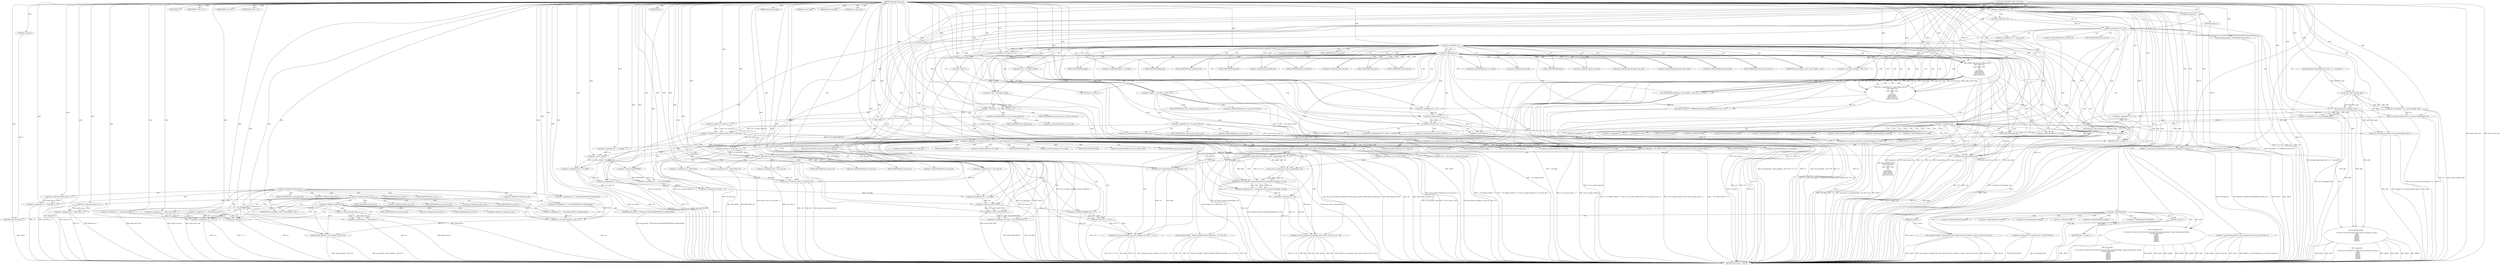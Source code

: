 digraph hostapd_notif_assoc {  
"1000124" [label = "(METHOD,hostapd_notif_assoc)" ]
"1000642" [label = "(METHOD_RETURN,int __fastcall)" ]
"1000125" [label = "(PARAM,hostapd_data *hapd)" ]
"1000126" [label = "(PARAM,const u8 *addr)" ]
"1000127" [label = "(PARAM,const u8 *req_ies)" ]
"1000128" [label = "(PARAM,size_t req_ies_len)" ]
"1000129" [label = "(PARAM,int reassoc)" ]
"1000155" [label = "(<operator>.logicalNot,!addr)" ]
"1000158" [label = "(wpa_printf,wpa_printf(2, \"hostapd_notif_assoc: Skip event with no address\", req_ies, req_ies_len, reassoc))" ]
"1000164" [label = "(RETURN,return -1;,return -1;)" ]
"1000165" [label = "(<operator>.minus,-1)" ]
"1000168" [label = "(wpa_printf,wpa_printf(\n      2,\n      \"%s: Invalid SA=%02x:%02x:%02x:%02x:%02x:%02x in received indication - ignore this indication silently\",\n      \"hostapd_notif_assoc\",\n      *addr,\n      addr[1],\n      addr[2],\n      addr[3],\n      addr[4],\n      addr[5]))" ]
"1000189" [label = "(RETURN,return 0;,return 0;)" ]
"1000190" [label = "(LITERAL,0,return 0;)" ]
"1000191" [label = "(hostapd_logger,hostapd_logger(hapd, addr, 1u, 2, \"associated\"))" ]
"1000197" [label = "(ieee802_11_parse_elems,ieee802_11_parse_elems(req_ies, req_ies_len, &elems, 0))" ]
"1000208" [label = "(<operator>.assignment,v11 = elems.wps_ie_len)" ]
"1000213" [label = "(<operator>.assignment,v12 = elems.wps_ie - 2)" ]
"1000215" [label = "(<operator>.subtraction,elems.wps_ie - 2)" ]
"1000220" [label = "(<operator>.assignment,v13 = \"STA included WPS IE in (Re)AssocReq\")" ]
"1000224" [label = "(<operator>.assignment,v14 = v11 + 2)" ]
"1000226" [label = "(<operator>.addition,v11 + 2)" ]
"1000229" [label = "(wpa_printf,wpa_printf(2, (const unsigned __int8 *)v13))" ]
"1000231" [label = "(<operator>.cast,(const unsigned __int8 *)v13)" ]
"1000240" [label = "(<operator>.assignment,v11 = elems.rsn_ie_len)" ]
"1000245" [label = "(<operator>.assignment,v12 = elems.rsn_ie - 2)" ]
"1000247" [label = "(<operator>.subtraction,elems.rsn_ie - 2)" ]
"1000252" [label = "(<operator>.assignment,v13 = \"STA included RSN IE in (Re)AssocReq\")" ]
"1000261" [label = "(<operator>.assignment,v11 = elems.wpa_ie_len)" ]
"1000266" [label = "(<operator>.assignment,v12 = elems.wpa_ie - 2)" ]
"1000268" [label = "(<operator>.subtraction,elems.wpa_ie - 2)" ]
"1000273" [label = "(<operator>.assignment,v13 = \"STA included WPA IE in (Re)AssocReq\")" ]
"1000277" [label = "(wpa_printf,wpa_printf(2, \"STA did not include WPS/RSN/WPA IE in (Re)AssocReq\"))" ]
"1000280" [label = "(IDENTIFIER,L,)" ]
"1000281" [label = "(IDENTIFIER,L,)" ]
"1000283" [label = "(<operator>.assignment,v15 = ap_get_sta(hapd, addr))" ]
"1000285" [label = "(ap_get_sta,ap_get_sta(hapd, addr))" ]
"1000289" [label = "(IDENTIFIER,v15,if ( v15 ))" ]
"1000291" [label = "(<operator>.assignment,v16 = v15)" ]
"1000294" [label = "(ap_sta_no_session_timeout,ap_sta_no_session_timeout(hapd, v15))" ]
"1000297" [label = "(accounting_sta_stop,accounting_sta_stop(hapd, v16))" ]
"1000300" [label = "(<operator>.assignment,v16->timeout_next = STA_NULLFUNC)" ]
"1000307" [label = "(<operator>.assignment,v16 = ap_sta_add(hapd, addr))" ]
"1000309" [label = "(ap_sta_add,ap_sta_add(hapd, addr))" ]
"1000313" [label = "(<operator>.logicalNot,!v16)" ]
"1000316" [label = "(hostapd_drv_sta_disassoc,hostapd_drv_sta_disassoc(hapd, addr, 5))" ]
"1000320" [label = "(RETURN,return -1;,return -1;)" ]
"1000321" [label = "(<operator>.minus,-1)" ]
"1000323" [label = "(<operators>.assignmentAnd,v16->flags &= 0xFFFECFFF)" ]
"1000329" [label = "(wpa_printf,wpa_printf(\n      3,\n      \"STA %02x:%02x:%02x:%02x:%02x:%02x not allowed to connect\",\n      *addr,\n      addr[1],\n      addr[2],\n      addr[3],\n      addr[4],\n      addr[5]))" ]
"1000349" [label = "(<operator>.assignment,v23 = 1)" ]
"1000353" [label = "(ap_copy_sta_supp_op_classes,ap_copy_sta_supp_op_classes(v16, elems.supp_op_classes, elems.supp_op_classes_len))" ]
"1000362" [label = "(<operator>.logicalNot,!hapd->conf->wpa)" ]
"1000370" [label = "(<operator>.logicalOr,!v12 || !v14)" ]
"1000371" [label = "(<operator>.logicalNot,!v12)" ]
"1000373" [label = "(<operator>.logicalNot,!v14)" ]
"1000376" [label = "(wpa_printf,wpa_printf(2, \"No WPA/RSN IE from STA\"))" ]
"1000380" [label = "(<operator>.assignment,v17 = v16->wpa_sm)" ]
"1000386" [label = "(<operator>.logicalNot,!v17)" ]
"1000389" [label = "(<operator>.assignment,v16->wpa_sm = v17)" ]
"1000395" [label = "(<operator>.logicalNot,!v17)" ]
"1000398" [label = "(wpa_printf,wpa_printf(5, \"Failed to initialize WPA state machine\", v18, v19, v20))" ]
"1000404" [label = "(RETURN,return -1;,return -1;)" ]
"1000405" [label = "(<operator>.minus,-1)" ]
"1000407" [label = "(<operator>.assignment,v21 = wpa_validate_wpa_ie(\n          hapd->wpa_auth,\n          v17,\n          hapd->iface->freq,\n          v12,\n          v14,\n          elems.mdie,\n          elems.mdie_len,\n          elems.owe_dh,\n          elems.owe_dh_len))" ]
"1000409" [label = "(wpa_validate_wpa_ie,wpa_validate_wpa_ie(\n          hapd->wpa_auth,\n          v17,\n          hapd->iface->freq,\n          v12,\n          v14,\n          elems.mdie,\n          elems.mdie_len,\n          elems.owe_dh,\n          elems.owe_dh_len))" ]
"1000434" [label = "(IDENTIFIER,v21,if ( v21 ))" ]
"1000436" [label = "(<operator>.assignment,v22 = v21)" ]
"1000439" [label = "(wpa_printf,wpa_printf(2, \"WPA/RSN information element rejected? (res %u)\", v21))" ]
"1000443" [label = "(wpa_hexdump,wpa_hexdump(2, (const unsigned __int8 *)\"IE\", v12, v14))" ]
"1000445" [label = "(<operator>.cast,(const unsigned __int8 *)\"IE\")" ]
"1000451" [label = "(<operator>.lessThan,v22 - 2 < 7)" ]
"1000452" [label = "(<operator>.subtraction,v22 - 2)" ]
"1000457" [label = "(<operator>.assignment,v23 = dword_47D640[v22 - 2])" ]
"1000461" [label = "(<operator>.subtraction,v22 - 2)" ]
"1000465" [label = "(hostapd_drv_sta_disassoc,hostapd_drv_sta_disassoc(hapd, v16->addr, v23))" ]
"1000471" [label = "(ap_free_sta,ap_free_sta(hapd, v16))" ]
"1000474" [label = "(RETURN,return -1;,return -1;)" ]
"1000475" [label = "(<operator>.minus,-1)" ]
"1000478" [label = "(<operator>.assignment,v23 = 13)" ]
"1000483" [label = "(<operator>.logicalAnd,(~v16->flags & 0x402) == 0 && !v16->sa_query_timed_out && v16->sa_query_count >= 1)" ]
"1000484" [label = "(<operator>.equals,(~v16->flags & 0x402) == 0)" ]
"1000485" [label = "(<operator>.and,~v16->flags & 0x402)" ]
"1000491" [label = "(<operator>.logicalAnd,!v16->sa_query_timed_out && v16->sa_query_count >= 1)" ]
"1000492" [label = "(<operator>.logicalNot,!v16->sa_query_timed_out)" ]
"1000496" [label = "(<operator>.greaterEqualsThan,v16->sa_query_count >= 1)" ]
"1000501" [label = "(ap_check_sa_query_timeout,ap_check_sa_query_timeout(hapd, v16))" ]
"1000505" [label = "(<operator>.logicalOr,(~v16->flags & 0x402) != 0 || v16->sa_query_timed_out || v16->auth_alg == 2)" ]
"1000506" [label = "(<operator>.notEquals,(~v16->flags & 0x402) != 0)" ]
"1000507" [label = "(<operator>.and,~v16->flags & 0x402)" ]
"1000513" [label = "(<operator>.logicalOr,v16->sa_query_timed_out || v16->auth_alg == 2)" ]
"1000517" [label = "(<operator>.equals,v16->auth_alg == 2)" ]
"1000523" [label = "(<operator>.assignment,v24 = wpa_auth_uses_mfp(v16->wpa_sm))" ]
"1000525" [label = "(wpa_auth_uses_mfp,wpa_auth_uses_mfp(v16->wpa_sm))" ]
"1000529" [label = "(<operator>.assignment,v25 = v16->flags)" ]
"1000534" [label = "(<operator>.assignment,v26 = v25 | 0x400)" ]
"1000536" [label = "(<operator>.or,v25 | 0x400)" ]
"1000539" [label = "(<operator>.assignment,v27 = v25 & 0xFFFFFBFF)" ]
"1000541" [label = "(<operator>.and,v25 & 0xFFFFFBFF)" ]
"1000545" [label = "(IDENTIFIER,v24,if ( v24 ))" ]
"1000546" [label = "(<operator>.assignment,v27 = v26)" ]
"1000549" [label = "(<operator>.assignment,v16->flags = v27)" ]
"1000555" [label = "(<operator>.assignment,v28 = v16->flags)" ]
"1000560" [label = "(<operator>.assignment,v16->flags = v28 & 0xFFF7FFFF | 3)" ]
"1000564" [label = "(<operator>.or,v28 & 0xFFF7FFFF | 3)" ]
"1000565" [label = "(<operator>.and,v28 & 0xFFF7FFFF)" ]
"1000569" [label = "(hostapd_set_sta_flags,hostapd_set_sta_flags(hapd, v16))" ]
"1000573" [label = "(<operator>.logicalAnd,reassoc && v16->auth_alg == 2)" ]
"1000575" [label = "(<operator>.equals,v16->auth_alg == 2)" ]
"1000581" [label = "(<operator>.assignment,v29 = v16->wpa_sm)" ]
"1000586" [label = "(<operator>.assignment,v30 = WPA_ASSOC_FT)" ]
"1000591" [label = "(<operator>.assignment,v29 = v16->wpa_sm)" ]
"1000596" [label = "(<operator>.assignment,v30 = WPA_ASSOC)" ]
"1000599" [label = "(wpa_auth_sm_event,wpa_auth_sm_event(v29, v30))" ]
"1000602" [label = "(hostapd_new_assoc_sta,hostapd_new_assoc_sta(hapd, v16, (v28 >> 1) & 1))" ]
"1000605" [label = "(<operator>.and,(v28 >> 1) & 1)" ]
"1000606" [label = "(<operator>.arithmeticShiftRight,v28 >> 1)" ]
"1000610" [label = "(ieee802_1x_notify_port_enabled,ieee802_1x_notify_port_enabled(v16->eapol_sm, 1))" ]
"1000615" [label = "(RETURN,return 0;,return 0;)" ]
"1000616" [label = "(LITERAL,0,return 0;)" ]
"1000618" [label = "(<operator>.logicalNot,!v16->sa_query_count)" ]
"1000622" [label = "(ap_sta_start_sa_query,ap_sta_start_sa_query(hapd, v16))" ]
"1000625" [label = "(<operator>.assignment,v31 = hostapd_eid_assoc_comeback_time(hapd, v16, eid))" ]
"1000627" [label = "(hostapd_eid_assoc_comeback_time,hostapd_eid_assoc_comeback_time(hapd, v16, eid))" ]
"1000631" [label = "(hostapd_sta_assoc,hostapd_sta_assoc(hapd, addr, reassoc, 0x1Eu, eid, v31 - eid))" ]
"1000637" [label = "(<operator>.subtraction,v31 - eid)" ]
"1000640" [label = "(RETURN,return 0;,return 0;)" ]
"1000641" [label = "(LITERAL,0,return 0;)" ]
"1000172" [label = "(<operator>.indirection,*addr)" ]
"1000174" [label = "(<operator>.indirectIndexAccess,addr[1])" ]
"1000177" [label = "(<operator>.indirectIndexAccess,addr[2])" ]
"1000180" [label = "(<operator>.indirectIndexAccess,addr[3])" ]
"1000183" [label = "(<operator>.indirectIndexAccess,addr[4])" ]
"1000186" [label = "(<operator>.indirectIndexAccess,addr[5])" ]
"1000204" [label = "(<operator>.fieldAccess,elems.wps_ie)" ]
"1000210" [label = "(<operator>.fieldAccess,elems.wps_ie_len)" ]
"1000212" [label = "(FIELD_IDENTIFIER,wps_ie_len,wps_ie_len)" ]
"1000216" [label = "(<operator>.fieldAccess,elems.wps_ie)" ]
"1000218" [label = "(FIELD_IDENTIFIER,wps_ie,wps_ie)" ]
"1000232" [label = "(UNKNOWN,const unsigned __int8 *,const unsigned __int8 *)" ]
"1000236" [label = "(<operator>.fieldAccess,elems.rsn_ie)" ]
"1000238" [label = "(FIELD_IDENTIFIER,rsn_ie,rsn_ie)" ]
"1000242" [label = "(<operator>.fieldAccess,elems.rsn_ie_len)" ]
"1000244" [label = "(FIELD_IDENTIFIER,rsn_ie_len,rsn_ie_len)" ]
"1000248" [label = "(<operator>.fieldAccess,elems.rsn_ie)" ]
"1000250" [label = "(FIELD_IDENTIFIER,rsn_ie,rsn_ie)" ]
"1000257" [label = "(<operator>.fieldAccess,elems.wpa_ie)" ]
"1000259" [label = "(FIELD_IDENTIFIER,wpa_ie,wpa_ie)" ]
"1000263" [label = "(<operator>.fieldAccess,elems.wpa_ie_len)" ]
"1000265" [label = "(FIELD_IDENTIFIER,wpa_ie_len,wpa_ie_len)" ]
"1000269" [label = "(<operator>.fieldAccess,elems.wpa_ie)" ]
"1000271" [label = "(FIELD_IDENTIFIER,wpa_ie,wpa_ie)" ]
"1000324" [label = "(<operator>.indirectFieldAccess,v16->flags)" ]
"1000326" [label = "(FIELD_IDENTIFIER,flags,flags)" ]
"1000332" [label = "(<operator>.indirection,*addr)" ]
"1000334" [label = "(<operator>.indirectIndexAccess,addr[1])" ]
"1000337" [label = "(<operator>.indirectIndexAccess,addr[2])" ]
"1000340" [label = "(<operator>.indirectIndexAccess,addr[3])" ]
"1000343" [label = "(<operator>.indirectIndexAccess,addr[4])" ]
"1000346" [label = "(<operator>.indirectIndexAccess,addr[5])" ]
"1000382" [label = "(<operator>.indirectFieldAccess,v16->wpa_sm)" ]
"1000384" [label = "(FIELD_IDENTIFIER,wpa_sm,wpa_sm)" ]
"1000390" [label = "(<operator>.indirectFieldAccess,v16->wpa_sm)" ]
"1000392" [label = "(FIELD_IDENTIFIER,wpa_sm,wpa_sm)" ]
"1000410" [label = "(<operator>.indirectFieldAccess,hapd->wpa_auth)" ]
"1000412" [label = "(FIELD_IDENTIFIER,wpa_auth,wpa_auth)" ]
"1000414" [label = "(<operator>.indirectFieldAccess,hapd->iface->freq)" ]
"1000415" [label = "(<operator>.indirectFieldAccess,hapd->iface)" ]
"1000417" [label = "(FIELD_IDENTIFIER,iface,iface)" ]
"1000418" [label = "(FIELD_IDENTIFIER,freq,freq)" ]
"1000421" [label = "(<operator>.fieldAccess,elems.mdie)" ]
"1000423" [label = "(FIELD_IDENTIFIER,mdie,mdie)" ]
"1000424" [label = "(<operator>.fieldAccess,elems.mdie_len)" ]
"1000426" [label = "(FIELD_IDENTIFIER,mdie_len,mdie_len)" ]
"1000427" [label = "(<operator>.fieldAccess,elems.owe_dh)" ]
"1000429" [label = "(FIELD_IDENTIFIER,owe_dh,owe_dh)" ]
"1000430" [label = "(<operator>.fieldAccess,elems.owe_dh_len)" ]
"1000432" [label = "(FIELD_IDENTIFIER,owe_dh_len,owe_dh_len)" ]
"1000446" [label = "(UNKNOWN,const unsigned __int8 *,const unsigned __int8 *)" ]
"1000459" [label = "(<operator>.indirectIndexAccess,dword_47D640[v22 - 2])" ]
"1000467" [label = "(<operator>.indirectFieldAccess,v16->addr)" ]
"1000469" [label = "(FIELD_IDENTIFIER,addr,addr)" ]
"1000486" [label = "(<operator>.indirectFieldAccess,~v16->flags)" ]
"1000488" [label = "(FIELD_IDENTIFIER,flags,flags)" ]
"1000493" [label = "(<operator>.indirectFieldAccess,v16->sa_query_timed_out)" ]
"1000495" [label = "(FIELD_IDENTIFIER,sa_query_timed_out,sa_query_timed_out)" ]
"1000497" [label = "(<operator>.indirectFieldAccess,v16->sa_query_count)" ]
"1000499" [label = "(FIELD_IDENTIFIER,sa_query_count,sa_query_count)" ]
"1000508" [label = "(<operator>.indirectFieldAccess,~v16->flags)" ]
"1000510" [label = "(FIELD_IDENTIFIER,flags,flags)" ]
"1000514" [label = "(<operator>.indirectFieldAccess,v16->sa_query_timed_out)" ]
"1000516" [label = "(FIELD_IDENTIFIER,sa_query_timed_out,sa_query_timed_out)" ]
"1000518" [label = "(<operator>.indirectFieldAccess,v16->auth_alg)" ]
"1000520" [label = "(FIELD_IDENTIFIER,auth_alg,auth_alg)" ]
"1000526" [label = "(<operator>.indirectFieldAccess,v16->wpa_sm)" ]
"1000528" [label = "(FIELD_IDENTIFIER,wpa_sm,wpa_sm)" ]
"1000531" [label = "(<operator>.indirectFieldAccess,v16->flags)" ]
"1000533" [label = "(FIELD_IDENTIFIER,flags,flags)" ]
"1000550" [label = "(<operator>.indirectFieldAccess,v16->flags)" ]
"1000552" [label = "(FIELD_IDENTIFIER,flags,flags)" ]
"1000557" [label = "(<operator>.indirectFieldAccess,v16->flags)" ]
"1000559" [label = "(FIELD_IDENTIFIER,flags,flags)" ]
"1000561" [label = "(<operator>.indirectFieldAccess,v16->flags)" ]
"1000563" [label = "(FIELD_IDENTIFIER,flags,flags)" ]
"1000576" [label = "(<operator>.indirectFieldAccess,v16->auth_alg)" ]
"1000578" [label = "(FIELD_IDENTIFIER,auth_alg,auth_alg)" ]
"1000583" [label = "(<operator>.indirectFieldAccess,v16->wpa_sm)" ]
"1000585" [label = "(FIELD_IDENTIFIER,wpa_sm,wpa_sm)" ]
"1000593" [label = "(<operator>.indirectFieldAccess,v16->wpa_sm)" ]
"1000595" [label = "(FIELD_IDENTIFIER,wpa_sm,wpa_sm)" ]
"1000611" [label = "(<operator>.indirectFieldAccess,v16->eapol_sm)" ]
"1000613" [label = "(FIELD_IDENTIFIER,eapol_sm,eapol_sm)" ]
"1000619" [label = "(<operator>.indirectFieldAccess,v16->sa_query_count)" ]
"1000621" [label = "(FIELD_IDENTIFIER,sa_query_count,sa_query_count)" ]
  "1000409" -> "1000642"  [ label = "DDG: hapd->iface->freq"] 
  "1000294" -> "1000642"  [ label = "DDG: ap_sta_no_session_timeout(hapd, v15)"] 
  "1000631" -> "1000642"  [ label = "DDG: eid"] 
  "1000158" -> "1000642"  [ label = "DDG: req_ies"] 
  "1000266" -> "1000642"  [ label = "DDG: v12"] 
  "1000409" -> "1000642"  [ label = "DDG: elems.mdie_len"] 
  "1000618" -> "1000642"  [ label = "DDG: !v16->sa_query_count"] 
  "1000517" -> "1000642"  [ label = "DDG: v16->auth_alg"] 
  "1000443" -> "1000642"  [ label = "DDG: (const unsigned __int8 *)\"IE\""] 
  "1000197" -> "1000642"  [ label = "DDG: &elems"] 
  "1000599" -> "1000642"  [ label = "DDG: v29"] 
  "1000191" -> "1000642"  [ label = "DDG: hostapd_logger(hapd, addr, 1u, 2, \"associated\")"] 
  "1000534" -> "1000642"  [ label = "DDG: v25 | 0x400"] 
  "1000373" -> "1000642"  [ label = "DDG: v14"] 
  "1000316" -> "1000642"  [ label = "DDG: hostapd_drv_sta_disassoc(hapd, addr, 5)"] 
  "1000461" -> "1000642"  [ label = "DDG: v22"] 
  "1000523" -> "1000642"  [ label = "DDG: v24"] 
  "1000197" -> "1000642"  [ label = "DDG: req_ies_len"] 
  "1000158" -> "1000642"  [ label = "DDG: reassoc"] 
  "1000491" -> "1000642"  [ label = "DDG: v16->sa_query_count >= 1"] 
  "1000523" -> "1000642"  [ label = "DDG: wpa_auth_uses_mfp(v16->wpa_sm)"] 
  "1000439" -> "1000642"  [ label = "DDG: wpa_printf(2, \"WPA/RSN information element rejected? (res %u)\", v21)"] 
  "1000625" -> "1000642"  [ label = "DDG: hostapd_eid_assoc_comeback_time(hapd, v16, eid)"] 
  "1000409" -> "1000642"  [ label = "DDG: v14"] 
  "1000353" -> "1000642"  [ label = "DDG: ap_copy_sta_supp_op_classes(v16, elems.supp_op_classes, elems.supp_op_classes_len)"] 
  "1000168" -> "1000642"  [ label = "DDG: addr[1]"] 
  "1000321" -> "1000642"  [ label = "DDG: -1"] 
  "1000268" -> "1000642"  [ label = "DDG: elems.wpa_ie"] 
  "1000231" -> "1000642"  [ label = "DDG: v13"] 
  "1000602" -> "1000642"  [ label = "DDG: hostapd_new_assoc_sta(hapd, v16, (v28 >> 1) & 1)"] 
  "1000546" -> "1000642"  [ label = "DDG: v26"] 
  "1000329" -> "1000642"  [ label = "DDG: addr[2]"] 
  "1000513" -> "1000642"  [ label = "DDG: v16->auth_alg == 2"] 
  "1000627" -> "1000642"  [ label = "DDG: v16"] 
  "1000549" -> "1000642"  [ label = "DDG: v27"] 
  "1000610" -> "1000642"  [ label = "DDG: v16->eapol_sm"] 
  "1000560" -> "1000642"  [ label = "DDG: v28 & 0xFFF7FFFF | 3"] 
  "1000602" -> "1000642"  [ label = "DDG: (v28 >> 1) & 1"] 
  "1000245" -> "1000642"  [ label = "DDG: v12"] 
  "1000313" -> "1000642"  [ label = "DDG: !v16"] 
  "1000505" -> "1000642"  [ label = "DDG: (~v16->flags & 0x402) != 0 || v16->sa_query_timed_out || v16->auth_alg == 2"] 
  "1000329" -> "1000642"  [ label = "DDG: addr[1]"] 
  "1000513" -> "1000642"  [ label = "DDG: v16->sa_query_timed_out"] 
  "1000398" -> "1000642"  [ label = "DDG: v18"] 
  "1000631" -> "1000642"  [ label = "DDG: reassoc"] 
  "1000229" -> "1000642"  [ label = "DDG: wpa_printf(2, (const unsigned __int8 *)v13)"] 
  "1000631" -> "1000642"  [ label = "DDG: addr"] 
  "1000573" -> "1000642"  [ label = "DDG: reassoc && v16->auth_alg == 2"] 
  "1000443" -> "1000642"  [ label = "DDG: v12"] 
  "1000483" -> "1000642"  [ label = "DDG: (~v16->flags & 0x402) == 0 && !v16->sa_query_timed_out && v16->sa_query_count >= 1"] 
  "1000353" -> "1000642"  [ label = "DDG: elems.supp_op_classes"] 
  "1000376" -> "1000642"  [ label = "DDG: wpa_printf(2, \"No WPA/RSN IE from STA\")"] 
  "1000380" -> "1000642"  [ label = "DDG: v16->wpa_sm"] 
  "1000439" -> "1000642"  [ label = "DDG: v21"] 
  "1000294" -> "1000642"  [ label = "DDG: v15"] 
  "1000501" -> "1000642"  [ label = "DDG: ap_check_sa_query_timeout(hapd, v16)"] 
  "1000300" -> "1000642"  [ label = "DDG: v16->timeout_next"] 
  "1000631" -> "1000642"  [ label = "DDG: hostapd_sta_assoc(hapd, addr, reassoc, 0x1Eu, eid, v31 - eid)"] 
  "1000370" -> "1000642"  [ label = "DDG: !v12 || !v14"] 
  "1000398" -> "1000642"  [ label = "DDG: v19"] 
  "1000618" -> "1000642"  [ label = "DDG: v16->sa_query_count"] 
  "1000465" -> "1000642"  [ label = "DDG: hostapd_drv_sta_disassoc(hapd, v16->addr, v23)"] 
  "1000213" -> "1000642"  [ label = "DDG: v12"] 
  "1000226" -> "1000642"  [ label = "DDG: v11"] 
  "1000586" -> "1000642"  [ label = "DDG: WPA_ASSOC_FT"] 
  "1000224" -> "1000642"  [ label = "DDG: v11 + 2"] 
  "1000505" -> "1000642"  [ label = "DDG: v16->sa_query_timed_out || v16->auth_alg == 2"] 
  "1000266" -> "1000642"  [ label = "DDG: elems.wpa_ie - 2"] 
  "1000168" -> "1000642"  [ label = "DDG: addr[4]"] 
  "1000605" -> "1000642"  [ label = "DDG: v28 >> 1"] 
  "1000631" -> "1000642"  [ label = "DDG: v31 - eid"] 
  "1000168" -> "1000642"  [ label = "DDG: addr[3]"] 
  "1000602" -> "1000642"  [ label = "DDG: hapd"] 
  "1000452" -> "1000642"  [ label = "DDG: v22"] 
  "1000575" -> "1000642"  [ label = "DDG: v16->auth_alg"] 
  "1000155" -> "1000642"  [ label = "DDG: !addr"] 
  "1000409" -> "1000642"  [ label = "DDG: v12"] 
  "1000158" -> "1000642"  [ label = "DDG: wpa_printf(2, \"hostapd_notif_assoc: Skip event with no address\", req_ies, req_ies_len, reassoc)"] 
  "1000245" -> "1000642"  [ label = "DDG: elems.rsn_ie - 2"] 
  "1000505" -> "1000642"  [ label = "DDG: (~v16->flags & 0x402) != 0"] 
  "1000606" -> "1000642"  [ label = "DDG: v28"] 
  "1000475" -> "1000642"  [ label = "DDG: -1"] 
  "1000213" -> "1000642"  [ label = "DDG: elems.wps_ie - 2"] 
  "1000398" -> "1000642"  [ label = "DDG: v20"] 
  "1000277" -> "1000642"  [ label = "DDG: wpa_printf(2, \"STA did not include WPS/RSN/WPA IE in (Re)AssocReq\")"] 
  "1000409" -> "1000642"  [ label = "DDG: hapd->wpa_auth"] 
  "1000507" -> "1000642"  [ label = "DDG: ~v16->flags"] 
  "1000261" -> "1000642"  [ label = "DDG: elems.wpa_ie_len"] 
  "1000329" -> "1000642"  [ label = "DDG: addr[5]"] 
  "1000300" -> "1000642"  [ label = "DDG: STA_NULLFUNC"] 
  "1000599" -> "1000642"  [ label = "DDG: v30"] 
  "1000395" -> "1000642"  [ label = "DDG: !v17"] 
  "1000465" -> "1000642"  [ label = "DDG: v23"] 
  "1000581" -> "1000642"  [ label = "DDG: v16->wpa_sm"] 
  "1000573" -> "1000642"  [ label = "DDG: v16->auth_alg == 2"] 
  "1000313" -> "1000642"  [ label = "DDG: v16"] 
  "1000247" -> "1000642"  [ label = "DDG: elems.rsn_ie"] 
  "1000329" -> "1000642"  [ label = "DDG: addr[4]"] 
  "1000491" -> "1000642"  [ label = "DDG: !v16->sa_query_timed_out"] 
  "1000224" -> "1000642"  [ label = "DDG: v14"] 
  "1000591" -> "1000642"  [ label = "DDG: v16->wpa_sm"] 
  "1000539" -> "1000642"  [ label = "DDG: v25 & 0xFFFFFBFF"] 
  "1000599" -> "1000642"  [ label = "DDG: wpa_auth_sm_event(v29, v30)"] 
  "1000285" -> "1000642"  [ label = "DDG: addr"] 
  "1000197" -> "1000642"  [ label = "DDG: req_ies"] 
  "1000371" -> "1000642"  [ label = "DDG: v12"] 
  "1000329" -> "1000642"  [ label = "DDG: *addr"] 
  "1000229" -> "1000642"  [ label = "DDG: (const unsigned __int8 *)v13"] 
  "1000309" -> "1000642"  [ label = "DDG: addr"] 
  "1000316" -> "1000642"  [ label = "DDG: hapd"] 
  "1000534" -> "1000642"  [ label = "DDG: v26"] 
  "1000407" -> "1000642"  [ label = "DDG: v21"] 
  "1000451" -> "1000642"  [ label = "DDG: v22 - 2 < 7"] 
  "1000471" -> "1000642"  [ label = "DDG: v16"] 
  "1000398" -> "1000642"  [ label = "DDG: wpa_printf(5, \"Failed to initialize WPA state machine\", v18, v19, v20)"] 
  "1000483" -> "1000642"  [ label = "DDG: !v16->sa_query_timed_out && v16->sa_query_count >= 1"] 
  "1000506" -> "1000642"  [ label = "DDG: ~v16->flags & 0x402"] 
  "1000573" -> "1000642"  [ label = "DDG: reassoc"] 
  "1000631" -> "1000642"  [ label = "DDG: hapd"] 
  "1000155" -> "1000642"  [ label = "DDG: addr"] 
  "1000569" -> "1000642"  [ label = "DDG: hostapd_set_sta_flags(hapd, v16)"] 
  "1000622" -> "1000642"  [ label = "DDG: ap_sta_start_sa_query(hapd, v16)"] 
  "1000465" -> "1000642"  [ label = "DDG: v16->addr"] 
  "1000329" -> "1000642"  [ label = "DDG: wpa_printf(\n      3,\n      \"STA %02x:%02x:%02x:%02x:%02x:%02x not allowed to connect\",\n      *addr,\n      addr[1],\n      addr[2],\n      addr[3],\n      addr[4],\n      addr[5])"] 
  "1000168" -> "1000642"  [ label = "DDG: addr[2]"] 
  "1000240" -> "1000642"  [ label = "DDG: elems.rsn_ie_len"] 
  "1000395" -> "1000642"  [ label = "DDG: v17"] 
  "1000610" -> "1000642"  [ label = "DDG: ieee802_1x_notify_port_enabled(v16->eapol_sm, 1)"] 
  "1000483" -> "1000642"  [ label = "DDG: (~v16->flags & 0x402) == 0"] 
  "1000443" -> "1000642"  [ label = "DDG: v14"] 
  "1000492" -> "1000642"  [ label = "DDG: v16->sa_query_timed_out"] 
  "1000564" -> "1000642"  [ label = "DDG: v28 & 0xFFF7FFFF"] 
  "1000353" -> "1000642"  [ label = "DDG: v16"] 
  "1000407" -> "1000642"  [ label = "DDG: wpa_validate_wpa_ie(\n          hapd->wpa_auth,\n          v17,\n          hapd->iface->freq,\n          v12,\n          v14,\n          elems.mdie,\n          elems.mdie_len,\n          elems.owe_dh,\n          elems.owe_dh_len)"] 
  "1000362" -> "1000642"  [ label = "DDG: hapd->conf->wpa"] 
  "1000409" -> "1000642"  [ label = "DDG: elems.owe_dh_len"] 
  "1000129" -> "1000642"  [ label = "DDG: reassoc"] 
  "1000457" -> "1000642"  [ label = "DDG: dword_47D640[v22 - 2]"] 
  "1000208" -> "1000642"  [ label = "DDG: elems.wps_ie_len"] 
  "1000283" -> "1000642"  [ label = "DDG: v15"] 
  "1000596" -> "1000642"  [ label = "DDG: WPA_ASSOC"] 
  "1000215" -> "1000642"  [ label = "DDG: elems.wps_ie"] 
  "1000405" -> "1000642"  [ label = "DDG: -1"] 
  "1000637" -> "1000642"  [ label = "DDG: v31"] 
  "1000329" -> "1000642"  [ label = "DDG: addr[3]"] 
  "1000496" -> "1000642"  [ label = "DDG: v16->sa_query_count"] 
  "1000307" -> "1000642"  [ label = "DDG: ap_sta_add(hapd, addr)"] 
  "1000471" -> "1000642"  [ label = "DDG: hapd"] 
  "1000409" -> "1000642"  [ label = "DDG: elems.mdie"] 
  "1000602" -> "1000642"  [ label = "DDG: v16"] 
  "1000451" -> "1000642"  [ label = "DDG: v22 - 2"] 
  "1000316" -> "1000642"  [ label = "DDG: addr"] 
  "1000409" -> "1000642"  [ label = "DDG: v17"] 
  "1000370" -> "1000642"  [ label = "DDG: !v14"] 
  "1000168" -> "1000642"  [ label = "DDG: *addr"] 
  "1000197" -> "1000642"  [ label = "DDG: ieee802_11_parse_elems(req_ies, req_ies_len, &elems, 0)"] 
  "1000297" -> "1000642"  [ label = "DDG: accounting_sta_stop(hapd, v16)"] 
  "1000541" -> "1000642"  [ label = "DDG: v25"] 
  "1000443" -> "1000642"  [ label = "DDG: wpa_hexdump(2, (const unsigned __int8 *)\"IE\", v12, v14)"] 
  "1000471" -> "1000642"  [ label = "DDG: ap_free_sta(hapd, v16)"] 
  "1000560" -> "1000642"  [ label = "DDG: v16->flags"] 
  "1000370" -> "1000642"  [ label = "DDG: !v12"] 
  "1000323" -> "1000642"  [ label = "DDG: v16->flags"] 
  "1000168" -> "1000642"  [ label = "DDG: wpa_printf(\n      2,\n      \"%s: Invalid SA=%02x:%02x:%02x:%02x:%02x:%02x in received indication - ignore this indication silently\",\n      \"hostapd_notif_assoc\",\n      *addr,\n      addr[1],\n      addr[2],\n      addr[3],\n      addr[4],\n      addr[5])"] 
  "1000362" -> "1000642"  [ label = "DDG: !hapd->conf->wpa"] 
  "1000386" -> "1000642"  [ label = "DDG: !v17"] 
  "1000165" -> "1000642"  [ label = "DDG: -1"] 
  "1000389" -> "1000642"  [ label = "DDG: v16->wpa_sm"] 
  "1000283" -> "1000642"  [ label = "DDG: ap_get_sta(hapd, addr)"] 
  "1000158" -> "1000642"  [ label = "DDG: req_ies_len"] 
  "1000168" -> "1000642"  [ label = "DDG: addr[5]"] 
  "1000353" -> "1000642"  [ label = "DDG: elems.supp_op_classes_len"] 
  "1000409" -> "1000642"  [ label = "DDG: elems.owe_dh"] 
  "1000615" -> "1000642"  [ label = "DDG: <RET>"] 
  "1000640" -> "1000642"  [ label = "DDG: <RET>"] 
  "1000320" -> "1000642"  [ label = "DDG: <RET>"] 
  "1000474" -> "1000642"  [ label = "DDG: <RET>"] 
  "1000189" -> "1000642"  [ label = "DDG: <RET>"] 
  "1000404" -> "1000642"  [ label = "DDG: <RET>"] 
  "1000164" -> "1000642"  [ label = "DDG: <RET>"] 
  "1000124" -> "1000125"  [ label = "DDG: "] 
  "1000124" -> "1000126"  [ label = "DDG: "] 
  "1000124" -> "1000127"  [ label = "DDG: "] 
  "1000124" -> "1000128"  [ label = "DDG: "] 
  "1000124" -> "1000129"  [ label = "DDG: "] 
  "1000124" -> "1000155"  [ label = "DDG: "] 
  "1000124" -> "1000158"  [ label = "DDG: "] 
  "1000129" -> "1000158"  [ label = "DDG: reassoc"] 
  "1000165" -> "1000164"  [ label = "DDG: -1"] 
  "1000124" -> "1000165"  [ label = "DDG: "] 
  "1000124" -> "1000168"  [ label = "DDG: "] 
  "1000155" -> "1000168"  [ label = "DDG: addr"] 
  "1000190" -> "1000189"  [ label = "DDG: 0"] 
  "1000124" -> "1000189"  [ label = "DDG: "] 
  "1000124" -> "1000190"  [ label = "DDG: "] 
  "1000124" -> "1000191"  [ label = "DDG: "] 
  "1000124" -> "1000197"  [ label = "DDG: "] 
  "1000124" -> "1000208"  [ label = "DDG: "] 
  "1000215" -> "1000213"  [ label = "DDG: elems.wps_ie"] 
  "1000215" -> "1000213"  [ label = "DDG: 2"] 
  "1000124" -> "1000213"  [ label = "DDG: "] 
  "1000124" -> "1000215"  [ label = "DDG: "] 
  "1000124" -> "1000220"  [ label = "DDG: "] 
  "1000240" -> "1000224"  [ label = "DDG: v11"] 
  "1000208" -> "1000224"  [ label = "DDG: v11"] 
  "1000261" -> "1000224"  [ label = "DDG: v11"] 
  "1000124" -> "1000224"  [ label = "DDG: "] 
  "1000240" -> "1000226"  [ label = "DDG: v11"] 
  "1000208" -> "1000226"  [ label = "DDG: v11"] 
  "1000261" -> "1000226"  [ label = "DDG: v11"] 
  "1000124" -> "1000226"  [ label = "DDG: "] 
  "1000124" -> "1000229"  [ label = "DDG: "] 
  "1000231" -> "1000229"  [ label = "DDG: v13"] 
  "1000220" -> "1000231"  [ label = "DDG: v13"] 
  "1000273" -> "1000231"  [ label = "DDG: v13"] 
  "1000252" -> "1000231"  [ label = "DDG: v13"] 
  "1000124" -> "1000231"  [ label = "DDG: "] 
  "1000124" -> "1000240"  [ label = "DDG: "] 
  "1000247" -> "1000245"  [ label = "DDG: elems.rsn_ie"] 
  "1000247" -> "1000245"  [ label = "DDG: 2"] 
  "1000124" -> "1000245"  [ label = "DDG: "] 
  "1000124" -> "1000247"  [ label = "DDG: "] 
  "1000124" -> "1000252"  [ label = "DDG: "] 
  "1000124" -> "1000261"  [ label = "DDG: "] 
  "1000268" -> "1000266"  [ label = "DDG: elems.wpa_ie"] 
  "1000268" -> "1000266"  [ label = "DDG: 2"] 
  "1000124" -> "1000266"  [ label = "DDG: "] 
  "1000124" -> "1000268"  [ label = "DDG: "] 
  "1000124" -> "1000273"  [ label = "DDG: "] 
  "1000124" -> "1000277"  [ label = "DDG: "] 
  "1000124" -> "1000280"  [ label = "DDG: "] 
  "1000124" -> "1000281"  [ label = "DDG: "] 
  "1000285" -> "1000283"  [ label = "DDG: hapd"] 
  "1000285" -> "1000283"  [ label = "DDG: addr"] 
  "1000124" -> "1000283"  [ label = "DDG: "] 
  "1000191" -> "1000285"  [ label = "DDG: hapd"] 
  "1000124" -> "1000285"  [ label = "DDG: "] 
  "1000191" -> "1000285"  [ label = "DDG: addr"] 
  "1000124" -> "1000289"  [ label = "DDG: "] 
  "1000283" -> "1000291"  [ label = "DDG: v15"] 
  "1000124" -> "1000291"  [ label = "DDG: "] 
  "1000285" -> "1000294"  [ label = "DDG: hapd"] 
  "1000124" -> "1000294"  [ label = "DDG: "] 
  "1000283" -> "1000294"  [ label = "DDG: v15"] 
  "1000294" -> "1000297"  [ label = "DDG: hapd"] 
  "1000124" -> "1000297"  [ label = "DDG: "] 
  "1000291" -> "1000297"  [ label = "DDG: v16"] 
  "1000124" -> "1000300"  [ label = "DDG: "] 
  "1000309" -> "1000307"  [ label = "DDG: hapd"] 
  "1000309" -> "1000307"  [ label = "DDG: addr"] 
  "1000124" -> "1000307"  [ label = "DDG: "] 
  "1000285" -> "1000309"  [ label = "DDG: hapd"] 
  "1000124" -> "1000309"  [ label = "DDG: "] 
  "1000285" -> "1000309"  [ label = "DDG: addr"] 
  "1000307" -> "1000313"  [ label = "DDG: v16"] 
  "1000124" -> "1000313"  [ label = "DDG: "] 
  "1000309" -> "1000316"  [ label = "DDG: hapd"] 
  "1000124" -> "1000316"  [ label = "DDG: "] 
  "1000309" -> "1000316"  [ label = "DDG: addr"] 
  "1000321" -> "1000320"  [ label = "DDG: -1"] 
  "1000124" -> "1000321"  [ label = "DDG: "] 
  "1000124" -> "1000323"  [ label = "DDG: "] 
  "1000124" -> "1000329"  [ label = "DDG: "] 
  "1000309" -> "1000329"  [ label = "DDG: addr"] 
  "1000285" -> "1000329"  [ label = "DDG: addr"] 
  "1000124" -> "1000349"  [ label = "DDG: "] 
  "1000124" -> "1000353"  [ label = "DDG: "] 
  "1000371" -> "1000370"  [ label = "DDG: v12"] 
  "1000124" -> "1000371"  [ label = "DDG: "] 
  "1000373" -> "1000370"  [ label = "DDG: v14"] 
  "1000124" -> "1000373"  [ label = "DDG: "] 
  "1000124" -> "1000376"  [ label = "DDG: "] 
  "1000124" -> "1000380"  [ label = "DDG: "] 
  "1000380" -> "1000386"  [ label = "DDG: v17"] 
  "1000124" -> "1000386"  [ label = "DDG: "] 
  "1000386" -> "1000389"  [ label = "DDG: v17"] 
  "1000124" -> "1000389"  [ label = "DDG: "] 
  "1000124" -> "1000395"  [ label = "DDG: "] 
  "1000386" -> "1000395"  [ label = "DDG: v17"] 
  "1000124" -> "1000398"  [ label = "DDG: "] 
  "1000405" -> "1000404"  [ label = "DDG: -1"] 
  "1000124" -> "1000405"  [ label = "DDG: "] 
  "1000409" -> "1000407"  [ label = "DDG: hapd->iface->freq"] 
  "1000409" -> "1000407"  [ label = "DDG: elems.owe_dh_len"] 
  "1000409" -> "1000407"  [ label = "DDG: v17"] 
  "1000409" -> "1000407"  [ label = "DDG: v14"] 
  "1000409" -> "1000407"  [ label = "DDG: v12"] 
  "1000409" -> "1000407"  [ label = "DDG: elems.mdie_len"] 
  "1000409" -> "1000407"  [ label = "DDG: elems.mdie"] 
  "1000409" -> "1000407"  [ label = "DDG: hapd->wpa_auth"] 
  "1000409" -> "1000407"  [ label = "DDG: elems.owe_dh"] 
  "1000124" -> "1000407"  [ label = "DDG: "] 
  "1000386" -> "1000409"  [ label = "DDG: v17"] 
  "1000395" -> "1000409"  [ label = "DDG: v17"] 
  "1000124" -> "1000409"  [ label = "DDG: "] 
  "1000371" -> "1000409"  [ label = "DDG: v12"] 
  "1000373" -> "1000409"  [ label = "DDG: v14"] 
  "1000124" -> "1000434"  [ label = "DDG: "] 
  "1000407" -> "1000436"  [ label = "DDG: v21"] 
  "1000124" -> "1000436"  [ label = "DDG: "] 
  "1000124" -> "1000439"  [ label = "DDG: "] 
  "1000407" -> "1000439"  [ label = "DDG: v21"] 
  "1000124" -> "1000443"  [ label = "DDG: "] 
  "1000445" -> "1000443"  [ label = "DDG: \"IE\""] 
  "1000124" -> "1000445"  [ label = "DDG: "] 
  "1000409" -> "1000443"  [ label = "DDG: v12"] 
  "1000409" -> "1000443"  [ label = "DDG: v14"] 
  "1000452" -> "1000451"  [ label = "DDG: v22"] 
  "1000452" -> "1000451"  [ label = "DDG: 2"] 
  "1000436" -> "1000452"  [ label = "DDG: v22"] 
  "1000124" -> "1000452"  [ label = "DDG: "] 
  "1000124" -> "1000451"  [ label = "DDG: "] 
  "1000124" -> "1000457"  [ label = "DDG: "] 
  "1000452" -> "1000461"  [ label = "DDG: v22"] 
  "1000124" -> "1000461"  [ label = "DDG: "] 
  "1000297" -> "1000465"  [ label = "DDG: hapd"] 
  "1000309" -> "1000465"  [ label = "DDG: hapd"] 
  "1000124" -> "1000465"  [ label = "DDG: "] 
  "1000349" -> "1000465"  [ label = "DDG: v23"] 
  "1000478" -> "1000465"  [ label = "DDG: v23"] 
  "1000457" -> "1000465"  [ label = "DDG: v23"] 
  "1000465" -> "1000471"  [ label = "DDG: hapd"] 
  "1000124" -> "1000471"  [ label = "DDG: "] 
  "1000313" -> "1000471"  [ label = "DDG: v16"] 
  "1000297" -> "1000471"  [ label = "DDG: v16"] 
  "1000353" -> "1000471"  [ label = "DDG: v16"] 
  "1000475" -> "1000474"  [ label = "DDG: -1"] 
  "1000124" -> "1000475"  [ label = "DDG: "] 
  "1000124" -> "1000478"  [ label = "DDG: "] 
  "1000484" -> "1000483"  [ label = "DDG: ~v16->flags & 0x402"] 
  "1000484" -> "1000483"  [ label = "DDG: 0"] 
  "1000485" -> "1000484"  [ label = "DDG: ~v16->flags"] 
  "1000485" -> "1000484"  [ label = "DDG: 0x402"] 
  "1000124" -> "1000485"  [ label = "DDG: "] 
  "1000124" -> "1000484"  [ label = "DDG: "] 
  "1000491" -> "1000483"  [ label = "DDG: !v16->sa_query_timed_out"] 
  "1000491" -> "1000483"  [ label = "DDG: v16->sa_query_count >= 1"] 
  "1000492" -> "1000491"  [ label = "DDG: v16->sa_query_timed_out"] 
  "1000496" -> "1000491"  [ label = "DDG: v16->sa_query_count"] 
  "1000496" -> "1000491"  [ label = "DDG: 1"] 
  "1000124" -> "1000496"  [ label = "DDG: "] 
  "1000124" -> "1000501"  [ label = "DDG: "] 
  "1000353" -> "1000501"  [ label = "DDG: v16"] 
  "1000506" -> "1000505"  [ label = "DDG: ~v16->flags & 0x402"] 
  "1000506" -> "1000505"  [ label = "DDG: 0"] 
  "1000507" -> "1000506"  [ label = "DDG: ~v16->flags"] 
  "1000507" -> "1000506"  [ label = "DDG: 0x402"] 
  "1000485" -> "1000507"  [ label = "DDG: ~v16->flags"] 
  "1000124" -> "1000507"  [ label = "DDG: "] 
  "1000124" -> "1000506"  [ label = "DDG: "] 
  "1000513" -> "1000505"  [ label = "DDG: v16->sa_query_timed_out"] 
  "1000513" -> "1000505"  [ label = "DDG: v16->auth_alg == 2"] 
  "1000492" -> "1000513"  [ label = "DDG: v16->sa_query_timed_out"] 
  "1000517" -> "1000513"  [ label = "DDG: v16->auth_alg"] 
  "1000517" -> "1000513"  [ label = "DDG: 2"] 
  "1000124" -> "1000517"  [ label = "DDG: "] 
  "1000525" -> "1000523"  [ label = "DDG: v16->wpa_sm"] 
  "1000124" -> "1000523"  [ label = "DDG: "] 
  "1000389" -> "1000525"  [ label = "DDG: v16->wpa_sm"] 
  "1000124" -> "1000529"  [ label = "DDG: "] 
  "1000536" -> "1000534"  [ label = "DDG: v25"] 
  "1000536" -> "1000534"  [ label = "DDG: 0x400"] 
  "1000124" -> "1000534"  [ label = "DDG: "] 
  "1000529" -> "1000536"  [ label = "DDG: v25"] 
  "1000124" -> "1000536"  [ label = "DDG: "] 
  "1000541" -> "1000539"  [ label = "DDG: v25"] 
  "1000541" -> "1000539"  [ label = "DDG: 0xFFFFFBFF"] 
  "1000124" -> "1000539"  [ label = "DDG: "] 
  "1000536" -> "1000541"  [ label = "DDG: v25"] 
  "1000124" -> "1000541"  [ label = "DDG: "] 
  "1000124" -> "1000545"  [ label = "DDG: "] 
  "1000534" -> "1000546"  [ label = "DDG: v26"] 
  "1000124" -> "1000546"  [ label = "DDG: "] 
  "1000539" -> "1000549"  [ label = "DDG: v27"] 
  "1000546" -> "1000549"  [ label = "DDG: v27"] 
  "1000124" -> "1000549"  [ label = "DDG: "] 
  "1000549" -> "1000555"  [ label = "DDG: v16->flags"] 
  "1000124" -> "1000555"  [ label = "DDG: "] 
  "1000564" -> "1000560"  [ label = "DDG: v28 & 0xFFF7FFFF"] 
  "1000564" -> "1000560"  [ label = "DDG: 3"] 
  "1000565" -> "1000564"  [ label = "DDG: v28"] 
  "1000565" -> "1000564"  [ label = "DDG: 0xFFF7FFFF"] 
  "1000555" -> "1000565"  [ label = "DDG: v28"] 
  "1000124" -> "1000565"  [ label = "DDG: "] 
  "1000124" -> "1000564"  [ label = "DDG: "] 
  "1000501" -> "1000569"  [ label = "DDG: hapd"] 
  "1000124" -> "1000569"  [ label = "DDG: "] 
  "1000501" -> "1000569"  [ label = "DDG: v16"] 
  "1000353" -> "1000569"  [ label = "DDG: v16"] 
  "1000124" -> "1000573"  [ label = "DDG: "] 
  "1000575" -> "1000573"  [ label = "DDG: v16->auth_alg"] 
  "1000575" -> "1000573"  [ label = "DDG: 2"] 
  "1000513" -> "1000573"  [ label = "DDG: v16->auth_alg == 2"] 
  "1000517" -> "1000575"  [ label = "DDG: v16->auth_alg"] 
  "1000124" -> "1000575"  [ label = "DDG: "] 
  "1000525" -> "1000581"  [ label = "DDG: v16->wpa_sm"] 
  "1000124" -> "1000581"  [ label = "DDG: "] 
  "1000124" -> "1000586"  [ label = "DDG: "] 
  "1000525" -> "1000591"  [ label = "DDG: v16->wpa_sm"] 
  "1000124" -> "1000591"  [ label = "DDG: "] 
  "1000124" -> "1000596"  [ label = "DDG: "] 
  "1000581" -> "1000599"  [ label = "DDG: v29"] 
  "1000591" -> "1000599"  [ label = "DDG: v29"] 
  "1000124" -> "1000599"  [ label = "DDG: "] 
  "1000596" -> "1000599"  [ label = "DDG: v30"] 
  "1000586" -> "1000599"  [ label = "DDG: v30"] 
  "1000569" -> "1000602"  [ label = "DDG: hapd"] 
  "1000124" -> "1000602"  [ label = "DDG: "] 
  "1000569" -> "1000602"  [ label = "DDG: v16"] 
  "1000605" -> "1000602"  [ label = "DDG: v28 >> 1"] 
  "1000605" -> "1000602"  [ label = "DDG: 1"] 
  "1000606" -> "1000605"  [ label = "DDG: v28"] 
  "1000606" -> "1000605"  [ label = "DDG: 1"] 
  "1000565" -> "1000606"  [ label = "DDG: v28"] 
  "1000124" -> "1000606"  [ label = "DDG: "] 
  "1000124" -> "1000605"  [ label = "DDG: "] 
  "1000124" -> "1000610"  [ label = "DDG: "] 
  "1000616" -> "1000615"  [ label = "DDG: 0"] 
  "1000124" -> "1000615"  [ label = "DDG: "] 
  "1000124" -> "1000616"  [ label = "DDG: "] 
  "1000496" -> "1000618"  [ label = "DDG: v16->sa_query_count"] 
  "1000501" -> "1000622"  [ label = "DDG: hapd"] 
  "1000124" -> "1000622"  [ label = "DDG: "] 
  "1000501" -> "1000622"  [ label = "DDG: v16"] 
  "1000353" -> "1000622"  [ label = "DDG: v16"] 
  "1000627" -> "1000625"  [ label = "DDG: hapd"] 
  "1000627" -> "1000625"  [ label = "DDG: v16"] 
  "1000627" -> "1000625"  [ label = "DDG: eid"] 
  "1000124" -> "1000625"  [ label = "DDG: "] 
  "1000501" -> "1000627"  [ label = "DDG: hapd"] 
  "1000622" -> "1000627"  [ label = "DDG: hapd"] 
  "1000124" -> "1000627"  [ label = "DDG: "] 
  "1000622" -> "1000627"  [ label = "DDG: v16"] 
  "1000501" -> "1000627"  [ label = "DDG: v16"] 
  "1000353" -> "1000627"  [ label = "DDG: v16"] 
  "1000627" -> "1000631"  [ label = "DDG: hapd"] 
  "1000124" -> "1000631"  [ label = "DDG: "] 
  "1000637" -> "1000631"  [ label = "DDG: eid"] 
  "1000637" -> "1000631"  [ label = "DDG: v31"] 
  "1000625" -> "1000637"  [ label = "DDG: v31"] 
  "1000124" -> "1000637"  [ label = "DDG: "] 
  "1000627" -> "1000637"  [ label = "DDG: eid"] 
  "1000641" -> "1000640"  [ label = "DDG: 0"] 
  "1000124" -> "1000640"  [ label = "DDG: "] 
  "1000124" -> "1000641"  [ label = "DDG: "] 
  "1000155" -> "1000158"  [ label = "CDG: "] 
  "1000155" -> "1000174"  [ label = "CDG: "] 
  "1000155" -> "1000172"  [ label = "CDG: "] 
  "1000155" -> "1000168"  [ label = "CDG: "] 
  "1000155" -> "1000165"  [ label = "CDG: "] 
  "1000155" -> "1000164"  [ label = "CDG: "] 
  "1000155" -> "1000189"  [ label = "CDG: "] 
  "1000155" -> "1000186"  [ label = "CDG: "] 
  "1000155" -> "1000183"  [ label = "CDG: "] 
  "1000155" -> "1000180"  [ label = "CDG: "] 
  "1000155" -> "1000177"  [ label = "CDG: "] 
  "1000204" -> "1000208"  [ label = "CDG: "] 
  "1000204" -> "1000224"  [ label = "CDG: "] 
  "1000204" -> "1000220"  [ label = "CDG: "] 
  "1000204" -> "1000218"  [ label = "CDG: "] 
  "1000204" -> "1000216"  [ label = "CDG: "] 
  "1000204" -> "1000215"  [ label = "CDG: "] 
  "1000204" -> "1000213"  [ label = "CDG: "] 
  "1000204" -> "1000212"  [ label = "CDG: "] 
  "1000204" -> "1000210"  [ label = "CDG: "] 
  "1000204" -> "1000238"  [ label = "CDG: "] 
  "1000204" -> "1000236"  [ label = "CDG: "] 
  "1000204" -> "1000232"  [ label = "CDG: "] 
  "1000204" -> "1000231"  [ label = "CDG: "] 
  "1000204" -> "1000229"  [ label = "CDG: "] 
  "1000204" -> "1000226"  [ label = "CDG: "] 
  "1000236" -> "1000224"  [ label = "CDG: "] 
  "1000236" -> "1000240"  [ label = "CDG: "] 
  "1000236" -> "1000232"  [ label = "CDG: "] 
  "1000236" -> "1000231"  [ label = "CDG: "] 
  "1000236" -> "1000229"  [ label = "CDG: "] 
  "1000236" -> "1000226"  [ label = "CDG: "] 
  "1000236" -> "1000252"  [ label = "CDG: "] 
  "1000236" -> "1000250"  [ label = "CDG: "] 
  "1000236" -> "1000248"  [ label = "CDG: "] 
  "1000236" -> "1000247"  [ label = "CDG: "] 
  "1000236" -> "1000245"  [ label = "CDG: "] 
  "1000236" -> "1000244"  [ label = "CDG: "] 
  "1000236" -> "1000242"  [ label = "CDG: "] 
  "1000236" -> "1000259"  [ label = "CDG: "] 
  "1000236" -> "1000257"  [ label = "CDG: "] 
  "1000257" -> "1000224"  [ label = "CDG: "] 
  "1000257" -> "1000232"  [ label = "CDG: "] 
  "1000257" -> "1000231"  [ label = "CDG: "] 
  "1000257" -> "1000229"  [ label = "CDG: "] 
  "1000257" -> "1000226"  [ label = "CDG: "] 
  "1000257" -> "1000271"  [ label = "CDG: "] 
  "1000257" -> "1000269"  [ label = "CDG: "] 
  "1000257" -> "1000268"  [ label = "CDG: "] 
  "1000257" -> "1000266"  [ label = "CDG: "] 
  "1000257" -> "1000265"  [ label = "CDG: "] 
  "1000257" -> "1000263"  [ label = "CDG: "] 
  "1000257" -> "1000261"  [ label = "CDG: "] 
  "1000257" -> "1000277"  [ label = "CDG: "] 
  "1000257" -> "1000273"  [ label = "CDG: "] 
  "1000313" -> "1000475"  [ label = "CDG: "] 
  "1000313" -> "1000474"  [ label = "CDG: "] 
  "1000313" -> "1000471"  [ label = "CDG: "] 
  "1000313" -> "1000469"  [ label = "CDG: "] 
  "1000313" -> "1000467"  [ label = "CDG: "] 
  "1000313" -> "1000465"  [ label = "CDG: "] 
  "1000313" -> "1000320"  [ label = "CDG: "] 
  "1000313" -> "1000316"  [ label = "CDG: "] 
  "1000313" -> "1000334"  [ label = "CDG: "] 
  "1000313" -> "1000332"  [ label = "CDG: "] 
  "1000313" -> "1000329"  [ label = "CDG: "] 
  "1000313" -> "1000326"  [ label = "CDG: "] 
  "1000313" -> "1000324"  [ label = "CDG: "] 
  "1000313" -> "1000323"  [ label = "CDG: "] 
  "1000313" -> "1000321"  [ label = "CDG: "] 
  "1000313" -> "1000349"  [ label = "CDG: "] 
  "1000313" -> "1000346"  [ label = "CDG: "] 
  "1000313" -> "1000343"  [ label = "CDG: "] 
  "1000313" -> "1000340"  [ label = "CDG: "] 
  "1000313" -> "1000337"  [ label = "CDG: "] 
  "1000362" -> "1000560"  [ label = "CDG: "] 
  "1000362" -> "1000559"  [ label = "CDG: "] 
  "1000362" -> "1000557"  [ label = "CDG: "] 
  "1000362" -> "1000555"  [ label = "CDG: "] 
  "1000362" -> "1000573"  [ label = "CDG: "] 
  "1000362" -> "1000569"  [ label = "CDG: "] 
  "1000362" -> "1000565"  [ label = "CDG: "] 
  "1000362" -> "1000564"  [ label = "CDG: "] 
  "1000362" -> "1000563"  [ label = "CDG: "] 
  "1000362" -> "1000561"  [ label = "CDG: "] 
  "1000362" -> "1000606"  [ label = "CDG: "] 
  "1000362" -> "1000605"  [ label = "CDG: "] 
  "1000362" -> "1000602"  [ label = "CDG: "] 
  "1000362" -> "1000599"  [ label = "CDG: "] 
  "1000362" -> "1000615"  [ label = "CDG: "] 
  "1000362" -> "1000613"  [ label = "CDG: "] 
  "1000362" -> "1000611"  [ label = "CDG: "] 
  "1000362" -> "1000610"  [ label = "CDG: "] 
  "1000362" -> "1000371"  [ label = "CDG: "] 
  "1000362" -> "1000370"  [ label = "CDG: "] 
  "1000362" -> "1000576"  [ label = "CDG: "] 
  "1000362" -> "1000575"  [ label = "CDG: "] 
  "1000362" -> "1000578"  [ label = "CDG: "] 
  "1000370" -> "1000478"  [ label = "CDG: "] 
  "1000370" -> "1000475"  [ label = "CDG: "] 
  "1000370" -> "1000474"  [ label = "CDG: "] 
  "1000370" -> "1000471"  [ label = "CDG: "] 
  "1000370" -> "1000469"  [ label = "CDG: "] 
  "1000370" -> "1000467"  [ label = "CDG: "] 
  "1000370" -> "1000465"  [ label = "CDG: "] 
  "1000370" -> "1000384"  [ label = "CDG: "] 
  "1000370" -> "1000382"  [ label = "CDG: "] 
  "1000370" -> "1000380"  [ label = "CDG: "] 
  "1000370" -> "1000376"  [ label = "CDG: "] 
  "1000370" -> "1000386"  [ label = "CDG: "] 
  "1000371" -> "1000373"  [ label = "CDG: "] 
  "1000386" -> "1000432"  [ label = "CDG: "] 
  "1000386" -> "1000430"  [ label = "CDG: "] 
  "1000386" -> "1000429"  [ label = "CDG: "] 
  "1000386" -> "1000427"  [ label = "CDG: "] 
  "1000386" -> "1000426"  [ label = "CDG: "] 
  "1000386" -> "1000424"  [ label = "CDG: "] 
  "1000386" -> "1000423"  [ label = "CDG: "] 
  "1000386" -> "1000421"  [ label = "CDG: "] 
  "1000386" -> "1000418"  [ label = "CDG: "] 
  "1000386" -> "1000417"  [ label = "CDG: "] 
  "1000386" -> "1000395"  [ label = "CDG: "] 
  "1000386" -> "1000392"  [ label = "CDG: "] 
  "1000386" -> "1000390"  [ label = "CDG: "] 
  "1000386" -> "1000389"  [ label = "CDG: "] 
  "1000386" -> "1000415"  [ label = "CDG: "] 
  "1000386" -> "1000414"  [ label = "CDG: "] 
  "1000386" -> "1000412"  [ label = "CDG: "] 
  "1000386" -> "1000410"  [ label = "CDG: "] 
  "1000386" -> "1000409"  [ label = "CDG: "] 
  "1000386" -> "1000407"  [ label = "CDG: "] 
  "1000386" -> "1000446"  [ label = "CDG: "] 
  "1000386" -> "1000445"  [ label = "CDG: "] 
  "1000386" -> "1000443"  [ label = "CDG: "] 
  "1000386" -> "1000439"  [ label = "CDG: "] 
  "1000386" -> "1000436"  [ label = "CDG: "] 
  "1000386" -> "1000452"  [ label = "CDG: "] 
  "1000386" -> "1000451"  [ label = "CDG: "] 
  "1000386" -> "1000475"  [ label = "CDG: "] 
  "1000386" -> "1000474"  [ label = "CDG: "] 
  "1000386" -> "1000471"  [ label = "CDG: "] 
  "1000386" -> "1000469"  [ label = "CDG: "] 
  "1000386" -> "1000467"  [ label = "CDG: "] 
  "1000386" -> "1000465"  [ label = "CDG: "] 
  "1000386" -> "1000488"  [ label = "CDG: "] 
  "1000386" -> "1000486"  [ label = "CDG: "] 
  "1000386" -> "1000485"  [ label = "CDG: "] 
  "1000386" -> "1000484"  [ label = "CDG: "] 
  "1000386" -> "1000483"  [ label = "CDG: "] 
  "1000386" -> "1000510"  [ label = "CDG: "] 
  "1000386" -> "1000508"  [ label = "CDG: "] 
  "1000386" -> "1000507"  [ label = "CDG: "] 
  "1000386" -> "1000506"  [ label = "CDG: "] 
  "1000386" -> "1000505"  [ label = "CDG: "] 
  "1000395" -> "1000432"  [ label = "CDG: "] 
  "1000395" -> "1000430"  [ label = "CDG: "] 
  "1000395" -> "1000429"  [ label = "CDG: "] 
  "1000395" -> "1000427"  [ label = "CDG: "] 
  "1000395" -> "1000426"  [ label = "CDG: "] 
  "1000395" -> "1000424"  [ label = "CDG: "] 
  "1000395" -> "1000423"  [ label = "CDG: "] 
  "1000395" -> "1000421"  [ label = "CDG: "] 
  "1000395" -> "1000418"  [ label = "CDG: "] 
  "1000395" -> "1000417"  [ label = "CDG: "] 
  "1000395" -> "1000398"  [ label = "CDG: "] 
  "1000395" -> "1000415"  [ label = "CDG: "] 
  "1000395" -> "1000414"  [ label = "CDG: "] 
  "1000395" -> "1000412"  [ label = "CDG: "] 
  "1000395" -> "1000410"  [ label = "CDG: "] 
  "1000395" -> "1000409"  [ label = "CDG: "] 
  "1000395" -> "1000407"  [ label = "CDG: "] 
  "1000395" -> "1000405"  [ label = "CDG: "] 
  "1000395" -> "1000404"  [ label = "CDG: "] 
  "1000395" -> "1000446"  [ label = "CDG: "] 
  "1000395" -> "1000445"  [ label = "CDG: "] 
  "1000395" -> "1000443"  [ label = "CDG: "] 
  "1000395" -> "1000439"  [ label = "CDG: "] 
  "1000395" -> "1000436"  [ label = "CDG: "] 
  "1000395" -> "1000452"  [ label = "CDG: "] 
  "1000395" -> "1000451"  [ label = "CDG: "] 
  "1000395" -> "1000475"  [ label = "CDG: "] 
  "1000395" -> "1000474"  [ label = "CDG: "] 
  "1000395" -> "1000471"  [ label = "CDG: "] 
  "1000395" -> "1000469"  [ label = "CDG: "] 
  "1000395" -> "1000467"  [ label = "CDG: "] 
  "1000395" -> "1000465"  [ label = "CDG: "] 
  "1000395" -> "1000488"  [ label = "CDG: "] 
  "1000395" -> "1000486"  [ label = "CDG: "] 
  "1000395" -> "1000485"  [ label = "CDG: "] 
  "1000395" -> "1000484"  [ label = "CDG: "] 
  "1000395" -> "1000483"  [ label = "CDG: "] 
  "1000395" -> "1000510"  [ label = "CDG: "] 
  "1000395" -> "1000508"  [ label = "CDG: "] 
  "1000395" -> "1000507"  [ label = "CDG: "] 
  "1000395" -> "1000506"  [ label = "CDG: "] 
  "1000395" -> "1000505"  [ label = "CDG: "] 
  "1000451" -> "1000461"  [ label = "CDG: "] 
  "1000451" -> "1000459"  [ label = "CDG: "] 
  "1000451" -> "1000457"  [ label = "CDG: "] 
  "1000451" -> "1000478"  [ label = "CDG: "] 
  "1000483" -> "1000501"  [ label = "CDG: "] 
  "1000484" -> "1000495"  [ label = "CDG: "] 
  "1000484" -> "1000493"  [ label = "CDG: "] 
  "1000484" -> "1000492"  [ label = "CDG: "] 
  "1000484" -> "1000491"  [ label = "CDG: "] 
  "1000492" -> "1000496"  [ label = "CDG: "] 
  "1000492" -> "1000499"  [ label = "CDG: "] 
  "1000492" -> "1000497"  [ label = "CDG: "] 
  "1000505" -> "1000528"  [ label = "CDG: "] 
  "1000505" -> "1000526"  [ label = "CDG: "] 
  "1000505" -> "1000525"  [ label = "CDG: "] 
  "1000505" -> "1000523"  [ label = "CDG: "] 
  "1000505" -> "1000541"  [ label = "CDG: "] 
  "1000505" -> "1000539"  [ label = "CDG: "] 
  "1000505" -> "1000536"  [ label = "CDG: "] 
  "1000505" -> "1000534"  [ label = "CDG: "] 
  "1000505" -> "1000533"  [ label = "CDG: "] 
  "1000505" -> "1000531"  [ label = "CDG: "] 
  "1000505" -> "1000529"  [ label = "CDG: "] 
  "1000505" -> "1000560"  [ label = "CDG: "] 
  "1000505" -> "1000559"  [ label = "CDG: "] 
  "1000505" -> "1000557"  [ label = "CDG: "] 
  "1000505" -> "1000555"  [ label = "CDG: "] 
  "1000505" -> "1000552"  [ label = "CDG: "] 
  "1000505" -> "1000550"  [ label = "CDG: "] 
  "1000505" -> "1000549"  [ label = "CDG: "] 
  "1000505" -> "1000573"  [ label = "CDG: "] 
  "1000505" -> "1000569"  [ label = "CDG: "] 
  "1000505" -> "1000565"  [ label = "CDG: "] 
  "1000505" -> "1000564"  [ label = "CDG: "] 
  "1000505" -> "1000563"  [ label = "CDG: "] 
  "1000505" -> "1000561"  [ label = "CDG: "] 
  "1000505" -> "1000606"  [ label = "CDG: "] 
  "1000505" -> "1000605"  [ label = "CDG: "] 
  "1000505" -> "1000602"  [ label = "CDG: "] 
  "1000505" -> "1000599"  [ label = "CDG: "] 
  "1000505" -> "1000621"  [ label = "CDG: "] 
  "1000505" -> "1000619"  [ label = "CDG: "] 
  "1000505" -> "1000618"  [ label = "CDG: "] 
  "1000505" -> "1000615"  [ label = "CDG: "] 
  "1000505" -> "1000613"  [ label = "CDG: "] 
  "1000505" -> "1000611"  [ label = "CDG: "] 
  "1000505" -> "1000610"  [ label = "CDG: "] 
  "1000505" -> "1000640"  [ label = "CDG: "] 
  "1000505" -> "1000637"  [ label = "CDG: "] 
  "1000505" -> "1000631"  [ label = "CDG: "] 
  "1000505" -> "1000627"  [ label = "CDG: "] 
  "1000505" -> "1000625"  [ label = "CDG: "] 
  "1000505" -> "1000546"  [ label = "CDG: "] 
  "1000505" -> "1000576"  [ label = "CDG: "] 
  "1000505" -> "1000575"  [ label = "CDG: "] 
  "1000505" -> "1000578"  [ label = "CDG: "] 
  "1000506" -> "1000516"  [ label = "CDG: "] 
  "1000506" -> "1000514"  [ label = "CDG: "] 
  "1000506" -> "1000513"  [ label = "CDG: "] 
  "1000514" -> "1000520"  [ label = "CDG: "] 
  "1000514" -> "1000518"  [ label = "CDG: "] 
  "1000514" -> "1000517"  [ label = "CDG: "] 
  "1000573" -> "1000591"  [ label = "CDG: "] 
  "1000573" -> "1000586"  [ label = "CDG: "] 
  "1000573" -> "1000585"  [ label = "CDG: "] 
  "1000573" -> "1000583"  [ label = "CDG: "] 
  "1000573" -> "1000581"  [ label = "CDG: "] 
  "1000573" -> "1000596"  [ label = "CDG: "] 
  "1000573" -> "1000595"  [ label = "CDG: "] 
  "1000573" -> "1000593"  [ label = "CDG: "] 
  "1000618" -> "1000622"  [ label = "CDG: "] 
}
